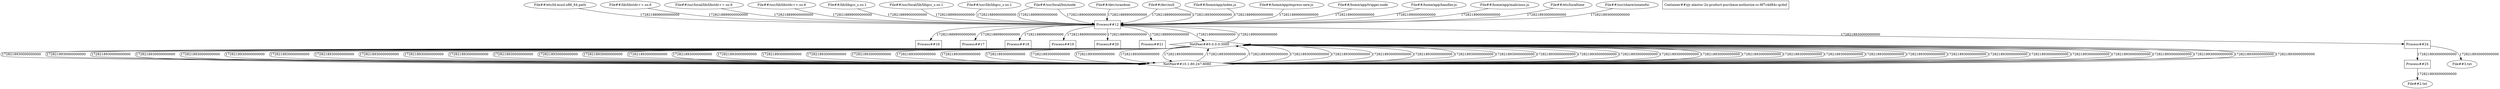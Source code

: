 digraph G {
	"File##/etc/ld-musl-x86_64.path"->"Process##12"[ label="1728218899000000000" ];
	"File##/lib/libstdc++.so.6"->"Process##12"[ label="1728218899000000000" ];
	"File##/usr/local/lib/libstdc++.so.6"->"Process##12"[ label="1728218899000000000" ];
	"File##/usr/lib/libstdc++.so.6"->"Process##12"[ label="1728218899000000000" ];
	"File##/lib/libgcc_s.so.1"->"Process##12"[ label="1728218899000000000" ];
	"File##/usr/local/lib/libgcc_s.so.1"->"Process##12"[ label="1728218899000000000" ];
	"File##/usr/lib/libgcc_s.so.1"->"Process##12"[ label="1728218899000000000" ];
	"Process##12"->"Process##16"[ label="1728218899000000000" ];
	"Process##12"->"Process##17"[ label="1728218899000000000" ];
	"Process##12"->"Process##18"[ label="1728218899000000000" ];
	"Process##12"->"Process##19"[ label="1728218899000000000" ];
	"Process##12"->"Process##20"[ label="1728218899000000000" ];
	"File##/usr/local/bin/node"->"Process##12"[ label="1728218899000000000" ];
	"File##/dev/urandom"->"Process##12"[ label="1728218899000000000" ];
	"Process##12"->"Process##21"[ label="1728218899000000000" ];
	"File##/dev/null"->"Process##12"[ label="1728218899000000000" ];
	"File##/home/app/index.js"->"Process##12"[ label="1728218899000000000" ];
	"File##/home/app/express-new.js"->"Process##12"[ label="1728218899000000000" ];
	"File##/usr/local/bin/node"->"Process##12"[ label="1728218900000000000" ];
	"File##/home/app/trigger.node"->"Process##12"[ label="1728218900000000000" ];
	"File##/home/app/handler.js"->"Process##12"[ label="1728218900000000000" ];
	"File##/home/app/malicious.js"->"Process##12"[ label="1728218900000000000" ];
	"Process##12"->"NetPeer##0.0.0.0:3000"[ label="1728218900000000000" ];
	"NetPeer##0.0.0.0:3000"->"Process##12"[ label="1728218900000000000" ];
	"NetPeer##0.0.0.0:3000"->"NetPeer##10.1.80.247:8080"[ label="1728218930000000000" ];
	"NetPeer##10.1.80.247:8080"->"NetPeer##0.0.0.0:3000"[ label="1728218930000000000" ];
	"NetPeer##0.0.0.0:3000"->"NetPeer##10.1.80.247:8080"[ label="1728218930000000000" ];
	"NetPeer##10.1.80.247:8080"->"NetPeer##0.0.0.0:3000"[ label="1728218930000000000" ];
	"NetPeer##0.0.0.0:3000"->"NetPeer##10.1.80.247:8080"[ label="1728218930000000000" ];
	"NetPeer##10.1.80.247:8080"->"NetPeer##0.0.0.0:3000"[ label="1728218930000000000" ];
	"NetPeer##0.0.0.0:3000"->"NetPeer##10.1.80.247:8080"[ label="1728218930000000000" ];
	"NetPeer##10.1.80.247:8080"->"NetPeer##0.0.0.0:3000"[ label="1728218930000000000" ];
	"NetPeer##0.0.0.0:3000"->"NetPeer##10.1.80.247:8080"[ label="1728218930000000000" ];
	"NetPeer##10.1.80.247:8080"->"NetPeer##0.0.0.0:3000"[ label="1728218930000000000" ];
	"NetPeer##0.0.0.0:3000"->"NetPeer##10.1.80.247:8080"[ label="1728218930000000000" ];
	"NetPeer##10.1.80.247:8080"->"NetPeer##0.0.0.0:3000"[ label="1728218930000000000" ];
	"NetPeer##0.0.0.0:3000"->"NetPeer##10.1.80.247:8080"[ label="1728218930000000000" ];
	"NetPeer##10.1.80.247:8080"->"NetPeer##0.0.0.0:3000"[ label="1728218930000000000" ];
	"NetPeer##0.0.0.0:3000"->"NetPeer##10.1.80.247:8080"[ label="1728218930000000000" ];
	"NetPeer##10.1.80.247:8080"->"NetPeer##0.0.0.0:3000"[ label="1728218930000000000" ];
	"NetPeer##0.0.0.0:3000"->"NetPeer##10.1.80.247:8080"[ label="1728218930000000000" ];
	"NetPeer##10.1.80.247:8080"->"NetPeer##0.0.0.0:3000"[ label="1728218930000000000" ];
	"NetPeer##0.0.0.0:3000"->"NetPeer##10.1.80.247:8080"[ label="1728218930000000000" ];
	"NetPeer##10.1.80.247:8080"->"NetPeer##0.0.0.0:3000"[ label="1728218930000000000" ];
	"NetPeer##0.0.0.0:3000"->"NetPeer##10.1.80.247:8080"[ label="1728218930000000000" ];
	"NetPeer##10.1.80.247:8080"->"NetPeer##0.0.0.0:3000"[ label="1728218930000000000" ];
	"NetPeer##0.0.0.0:3000"->"NetPeer##10.1.80.247:8080"[ label="1728218930000000000" ];
	"NetPeer##10.1.80.247:8080"->"NetPeer##0.0.0.0:3000"[ label="1728218930000000000" ];
	"File##/etc/localtime"->"Process##12"[ label="1728218930000000000" ];
	"File##/usr/share/zoneinfo/"->"Process##12"[ label="1728218930000000000" ];
	"NetPeer##0.0.0.0:3000"->"NetPeer##10.1.80.247:8080"[ label="1728218930000000000" ];
	"NetPeer##10.1.80.247:8080"->"NetPeer##0.0.0.0:3000"[ label="1728218930000000000" ];
	"NetPeer##0.0.0.0:3000"->"NetPeer##10.1.80.247:8080"[ label="1728218930000000000" ];
	"NetPeer##10.1.80.247:8080"->"NetPeer##0.0.0.0:3000"[ label="1728218930000000000" ];
	"NetPeer##0.0.0.0:3000"->"NetPeer##10.1.80.247:8080"[ label="1728218930000000000" ];
	"NetPeer##10.1.80.247:8080"->"NetPeer##0.0.0.0:3000"[ label="1728218930000000000" ];
	"NetPeer##0.0.0.0:3000"->"NetPeer##10.1.80.247:8080"[ label="1728218930000000000" ];
	"NetPeer##10.1.80.247:8080"->"NetPeer##0.0.0.0:3000"[ label="1728218930000000000" ];
	"NetPeer##0.0.0.0:3000"->"NetPeer##10.1.80.247:8080"[ label="1728218930000000000" ];
	"NetPeer##10.1.80.247:8080"->"NetPeer##0.0.0.0:3000"[ label="1728218930000000000" ];
	"NetPeer##0.0.0.0:3000"->"NetPeer##10.1.80.247:8080"[ label="1728218930000000000" ];
	"NetPeer##10.1.80.247:8080"->"NetPeer##0.0.0.0:3000"[ label="1728218930000000000" ];
	"NetPeer##0.0.0.0:3000"->"NetPeer##10.1.80.247:8080"[ label="1728218930000000000" ];
	"NetPeer##10.1.80.247:8080"->"NetPeer##0.0.0.0:3000"[ label="1728218930000000000" ];
	"NetPeer##0.0.0.0:3000"->"NetPeer##10.1.80.247:8080"[ label="1728218930000000000" ];
	"NetPeer##10.1.80.247:8080"->"NetPeer##0.0.0.0:3000"[ label="1728218930000000000" ];
	"NetPeer##0.0.0.0:3000"->"NetPeer##10.1.80.247:8080"[ label="1728218930000000000" ];
	"NetPeer##10.1.80.247:8080"->"NetPeer##0.0.0.0:3000"[ label="1728218930000000000" ];
	"NetPeer##0.0.0.0:3000"->"NetPeer##10.1.80.247:8080"[ label="1728218930000000000" ];
	"NetPeer##10.1.80.247:8080"->"NetPeer##0.0.0.0:3000"[ label="1728218930000000000" ];
	"NetPeer##0.0.0.0:3000"->"NetPeer##10.1.80.247:8080"[ label="1728218930000000000" ];
	"NetPeer##10.1.80.247:8080"->"NetPeer##0.0.0.0:3000"[ label="1728218930000000000" ];
	"NetPeer##0.0.0.0:3000"->"NetPeer##10.1.80.247:8080"[ label="1728218930000000000" ];
	"NetPeer##10.1.80.247:8080"->"NetPeer##0.0.0.0:3000"[ label="1728218930000000000" ];
	"NetPeer##0.0.0.0:3000"->"NetPeer##10.1.80.247:8080"[ label="1728218930000000000" ];
	"NetPeer##10.1.80.247:8080"->"NetPeer##0.0.0.0:3000"[ label="1728218930000000000" ];
	"NetPeer##0.0.0.0:3000"->"NetPeer##10.1.80.247:8080"[ label="1728218930000000000" ];
	"NetPeer##10.1.80.247:8080"->"NetPeer##0.0.0.0:3000"[ label="1728218930000000000" ];
	"NetPeer##0.0.0.0:3000"->"NetPeer##10.1.80.247:8080"[ label="1728218930000000000" ];
	"NetPeer##10.1.80.247:8080"->"NetPeer##0.0.0.0:3000"[ label="1728218930000000000" ];
	"File##/dev/null"->"Process##12"[ label="1728218930000000000" ];
	"Process##12"->"Process##24"[ label="1728218930000000000" ];
	"Process##24"->"Process##25"[ label="1728218930000000000" ];
	"Process##24"->"File##3.txt"[ label="1728218930000000000" ];
	"Process##25"->"File##2.txt"[ label="1728218930000000000" ];
	"Container##zjy-alastor-2n-product-purchase-authorize-cc-8f7c4d84c-qz4xf" [ shape="box" ];
	"File##/dev/null" [ shape="ellipse" ];
	"File##/dev/urandom" [ shape="ellipse" ];
	"File##/etc/ld-musl-x86_64.path" [ shape="ellipse" ];
	"File##/etc/localtime" [ shape="ellipse" ];
	"File##/home/app/express-new.js" [ shape="ellipse" ];
	"File##/home/app/handler.js" [ shape="ellipse" ];
	"File##/home/app/index.js" [ shape="ellipse" ];
	"File##/home/app/malicious.js" [ shape="ellipse" ];
	"File##/home/app/trigger.node" [ shape="ellipse" ];
	"File##/lib/libgcc_s.so.1" [ shape="ellipse" ];
	"File##/lib/libstdc++.so.6" [ shape="ellipse" ];
	"File##/usr/lib/libgcc_s.so.1" [ shape="ellipse" ];
	"File##/usr/lib/libstdc++.so.6" [ shape="ellipse" ];
	"File##/usr/local/bin/node" [ shape="ellipse" ];
	"File##/usr/local/lib/libgcc_s.so.1" [ shape="ellipse" ];
	"File##/usr/local/lib/libstdc++.so.6" [ shape="ellipse" ];
	"File##/usr/share/zoneinfo/" [ shape="ellipse" ];
	"File##2.txt" [ shape="ellipse" ];
	"File##3.txt" [ shape="ellipse" ];
	"NetPeer##0.0.0.0:3000" [ shape="diamond" ];
	"NetPeer##10.1.80.247:8080" [ shape="diamond" ];
	"Process##12" [ shape="box" ];
	"Process##16" [ shape="box" ];
	"Process##17" [ shape="box" ];
	"Process##18" [ shape="box" ];
	"Process##19" [ shape="box" ];
	"Process##20" [ shape="box" ];
	"Process##21" [ shape="box" ];
	"Process##24" [ shape="box" ];
	"Process##25" [ shape="box" ];

}
